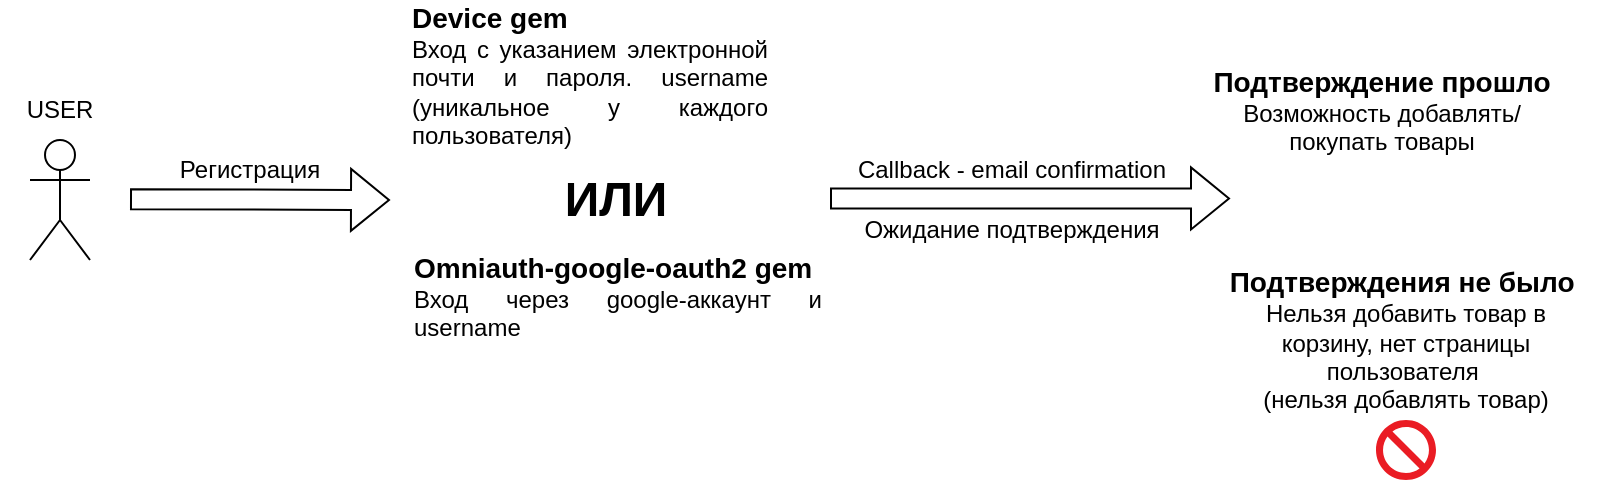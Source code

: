 <mxfile version="24.2.3" type="github">
  <diagram name="Страница — 1" id="vi19f8lS2vBhVuuNlb_r">
    <mxGraphModel dx="843" dy="333" grid="1" gridSize="10" guides="1" tooltips="1" connect="1" arrows="1" fold="1" page="1" pageScale="1" pageWidth="827" pageHeight="1169" math="0" shadow="0">
      <root>
        <mxCell id="0" />
        <mxCell id="1" parent="0" />
        <mxCell id="tZ3W8repLXuKIsRcz-2d-1" value="" style="shape=umlActor;verticalLabelPosition=bottom;verticalAlign=top;html=1;outlineConnect=0;" vertex="1" parent="1">
          <mxGeometry x="44" y="210" width="30" height="60" as="geometry" />
        </mxCell>
        <mxCell id="tZ3W8repLXuKIsRcz-2d-2" value="USER" style="text;html=1;align=center;verticalAlign=middle;whiteSpace=wrap;rounded=0;" vertex="1" parent="1">
          <mxGeometry x="29" y="180" width="60" height="30" as="geometry" />
        </mxCell>
        <mxCell id="tZ3W8repLXuKIsRcz-2d-3" value="" style="shape=flexArrow;endArrow=classic;html=1;rounded=0;" edge="1" parent="1">
          <mxGeometry width="50" height="50" relative="1" as="geometry">
            <mxPoint x="94" y="239.6" as="sourcePoint" />
            <mxPoint x="224" y="240" as="targetPoint" />
          </mxGeometry>
        </mxCell>
        <mxCell id="tZ3W8repLXuKIsRcz-2d-4" value="Регистрация" style="text;html=1;align=center;verticalAlign=middle;whiteSpace=wrap;rounded=0;" vertex="1" parent="1">
          <mxGeometry x="124" y="210" width="60" height="30" as="geometry" />
        </mxCell>
        <mxCell id="tZ3W8repLXuKIsRcz-2d-6" value="&lt;div style=&quot;text-align: left;&quot;&gt;&lt;b style=&quot;font-size: 14px; background-color: initial;&quot;&gt;Device gem&lt;/b&gt;&lt;/div&gt;&lt;div style=&quot;text-align: justify;&quot;&gt;&lt;span style=&quot;background-color: initial;&quot;&gt;Вход с указанием электронной почти и пароля. username (уникальное у каждого пользователя)&lt;/span&gt;&lt;/div&gt;&lt;div&gt;&lt;br&gt;&lt;/div&gt;" style="text;html=1;align=center;verticalAlign=middle;whiteSpace=wrap;rounded=0;" vertex="1" parent="1">
          <mxGeometry x="234" y="150" width="180" height="70" as="geometry" />
        </mxCell>
        <mxCell id="tZ3W8repLXuKIsRcz-2d-7" value="&lt;font style=&quot;font-size: 24px;&quot;&gt;&lt;b&gt;ИЛИ&lt;/b&gt;&lt;/font&gt;" style="text;html=1;align=center;verticalAlign=middle;whiteSpace=wrap;rounded=0;" vertex="1" parent="1">
          <mxGeometry x="307" y="225" width="60" height="30" as="geometry" />
        </mxCell>
        <mxCell id="tZ3W8repLXuKIsRcz-2d-9" value="&lt;font style=&quot;&quot;&gt;&lt;span style=&quot;font-weight: bold; font-size: 14px;&quot;&gt;Omniauth-google-oauth2 gem&lt;/span&gt;&lt;br&gt;&lt;div style=&quot;text-align: justify;&quot;&gt;&lt;span style=&quot;background-color: initial;&quot;&gt;Вход через google-аккаунт и username&lt;/span&gt;&lt;/div&gt;&lt;/font&gt;" style="text;html=1;align=left;verticalAlign=middle;whiteSpace=wrap;rounded=0;" vertex="1" parent="1">
          <mxGeometry x="234" y="260" width="206" height="55" as="geometry" />
        </mxCell>
        <mxCell id="tZ3W8repLXuKIsRcz-2d-10" value="" style="shape=flexArrow;endArrow=classic;html=1;rounded=0;" edge="1" parent="1">
          <mxGeometry width="50" height="50" relative="1" as="geometry">
            <mxPoint x="444" y="239.2" as="sourcePoint" />
            <mxPoint x="644" y="239.2" as="targetPoint" />
          </mxGeometry>
        </mxCell>
        <mxCell id="tZ3W8repLXuKIsRcz-2d-11" value="Callback - email confirmation" style="text;html=1;align=center;verticalAlign=middle;whiteSpace=wrap;rounded=0;" vertex="1" parent="1">
          <mxGeometry x="450" y="210" width="170" height="30" as="geometry" />
        </mxCell>
        <mxCell id="tZ3W8repLXuKIsRcz-2d-12" value="Ожидание подтверждения" style="text;html=1;align=center;verticalAlign=middle;whiteSpace=wrap;rounded=0;" vertex="1" parent="1">
          <mxGeometry x="440" y="240" width="190" height="30" as="geometry" />
        </mxCell>
        <mxCell id="tZ3W8repLXuKIsRcz-2d-13" value="" style="shape=image;html=1;verticalAlign=top;verticalLabelPosition=bottom;labelBackgroundColor=#ffffff;imageAspect=0;aspect=fixed;image=https://cdn3.iconfinder.com/data/icons/miscellaneous-80/60/check-128.png" vertex="1" parent="1">
          <mxGeometry x="705.5" y="140" width="29" height="29" as="geometry" />
        </mxCell>
        <mxCell id="tZ3W8repLXuKIsRcz-2d-14" value="&lt;font style=&quot;font-size: 14px;&quot;&gt;&lt;b&gt;Подтверждение прошло&lt;/b&gt;&lt;/font&gt;&lt;br&gt;Возможность добавлять/покупать товары" style="text;html=1;align=center;verticalAlign=middle;whiteSpace=wrap;rounded=0;" vertex="1" parent="1">
          <mxGeometry x="630" y="180" width="180" height="30" as="geometry" />
        </mxCell>
        <mxCell id="tZ3W8repLXuKIsRcz-2d-15" value="" style="sketch=0;aspect=fixed;pointerEvents=1;shadow=0;dashed=0;html=1;strokeColor=none;labelPosition=center;verticalLabelPosition=bottom;verticalAlign=top;align=center;shape=mxgraph.mscae.enterprise.not_allowed;fillColor=#EA1C24;" vertex="1" parent="1">
          <mxGeometry x="717" y="350" width="30" height="30" as="geometry" />
        </mxCell>
        <mxCell id="tZ3W8repLXuKIsRcz-2d-16" value="&lt;font style=&quot;font-size: 14px;&quot;&gt;&lt;b&gt;Подтверждения не было&amp;nbsp;&lt;/b&gt;&lt;/font&gt;&lt;div&gt;&lt;font style=&quot;font-size: 12px;&quot;&gt;Нельзя добавить товар в корзину, нет страницы пользователя&amp;nbsp;&lt;/font&gt;&lt;/div&gt;&lt;div&gt;&lt;font style=&quot;font-size: 12px;&quot;&gt;(нельзя добавлять товар)&lt;/font&gt;&lt;/div&gt;" style="text;html=1;align=center;verticalAlign=middle;whiteSpace=wrap;rounded=0;" vertex="1" parent="1">
          <mxGeometry x="637" y="270" width="190" height="80" as="geometry" />
        </mxCell>
      </root>
    </mxGraphModel>
  </diagram>
</mxfile>
